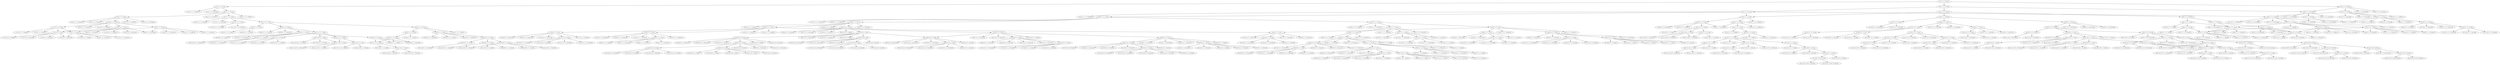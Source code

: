 strict digraph sapling0 {
overlap = none;
// 6: 5 1 1 1 1 1
73 [label="5 1 1 1 1 1 0 0 n:5"];
73 -> 428
73 -> 377
73 -> 338
428 [label="5 5 1 1 1 1 1 0 n:4"];
428 -> 469
428 -> 468
428 -> 467
469 [label="5 5 4 1 1 1 1 1 h:FN (1)"];
468 [label="5 5 5 1 1 1 1 0 h:(14,6)"];
467 [label="9 5 1 1 1 1 1 0 n:3"];
467 -> 30840
467 -> 30769
467 -> 30768
467 -> 30711
30840 [label="9 5 3 1 1 1 1 1 h:FN (1)"];
30769 [label="9 5 4 1 1 1 1 0 n:4"];
30769 -> 30828
30769 -> 30827
30769 -> 30826
30769 -> 30825
30769 -> 30824
30828 [label="9 5 4 4 1 1 1 1 h:FN (2)"];
30827 [label="9 5 5 4 1 1 1 0 h:(14,6)"];
30826 [label="9 8 5 1 1 1 1 0 h:(14,6)"];
30825 [label="9 9 4 1 1 1 1 0 h:(10,7)"];
30824 [label="13 5 4 1 1 1 1 0 n:4"];
30824 -> 31982
30824 -> 31981
30824 -> 31980
30824 -> 31979
30824 -> 31978
31982 [label="13 5 4 4 1 1 1 1 h:FN (2)"];
31981 [label="13 5 5 4 1 1 1 0 n:4"];
31981 -> 34105
31981 -> 34104
31981 -> 34103
31981 -> 34102
31981 -> 34047
34105 [label="13 5 5 4 4 1 1 1 h:FN (1)"];
34104 [label="13 5 5 5 4 1 1 0 h:(14,5)"];
34103 [label="13 8 5 5 1 1 1 0 h:(14,5)"];
34102 [label="13 9 5 4 1 1 1 0 h:(10,7)"];
34047 [label="17 5 5 4 1 1 1 0 n:4"];
34047 -> 34101
34047 -> 34100
34047 -> 34099
34047 -> 34098
34101 [label="17 5 5 4 4 1 1 1 h:(9,8)"];
34100 [label="17 5 5 5 4 1 1 0 h:(14,5)"];
34099 [label="17 8 5 5 1 1 1 0 h:(14,5)"];
34098 [label="17 9 5 4 1 1 1 0 h:(10,7)"];
31980 [label="13 8 5 1 1 1 1 0 n:4"];
31980 -> 34278
31980 -> 34103
31980 -> 34277
31980 -> 34276
31980 -> 34226
34278 [label="13 8 5 4 1 1 1 1 h:FN (1)"];
34277 [label="13 9 8 1 1 1 1 0 h:(10,7)"];
34276 [label="13 12 5 1 1 1 1 0 h:(10,7)"];
34226 [label="17 8 5 1 1 1 1 0 n:4"];
34226 -> 34275
34226 -> 34099
34226 -> 34274
34226 -> 34273
34275 [label="17 8 5 4 1 1 1 1 h:(9,8)"];
34274 [label="17 9 8 1 1 1 1 0 h:(10,7)"];
34273 [label="17 12 5 1 1 1 1 0 h:(10,7)"];
31979 [label="13 9 4 1 1 1 1 0 h:(10,7)"];
31978 [label="17 5 4 1 1 1 1 0 n:4"];
31978 -> 34465
31978 -> 34047
31978 -> 34226
31978 -> 34464
34465 [label="17 5 4 4 1 1 1 1 h:(9,8)"];
34464 [label="17 9 4 1 1 1 1 0 h:(10,7)"];
30768 [label="9 8 1 1 1 1 1 0 h:(11,7)"];
30711 [label="12 5 1 1 1 1 1 0 n:6"];
30711 -> 30747
30711 -> 30746
30711 -> 30745
30711 -> 30744
30747 [label="12 6 5 1 1 1 1 1 h:(14,6)"];
30746 [label="12 7 5 1 1 1 1 0 h:(14,6)"];
30745 [label="12 11 1 1 1 1 1 0 n:9"];
30745 -> 32259
30745 -> 32258
32259 [label="12 11 9 1 1 1 1 1 h:(10,6)"];
32258 [label="12 11 10 1 1 1 1 0 h:(10,6)"];
30744 [label="18 5 1 1 1 1 1 0 n:5"];
30744 -> 32298
30744 -> 32297
30744 -> 32296
32298 [label="18 5 5 1 1 1 1 1 n:8"];
32298 -> 34485
32298 -> 34484
34485 [label="18 9 5 5 1 1 1 1 h:(14,5)"];
34484 [label="18 13 5 1 1 1 1 1 h:(9,7)"];
32297 [label="18 6 5 1 1 1 1 0 n:5"];
32297 -> 34532
32297 -> 34531
32297 -> 34530
32297 -> 34529
34532 [label="18 6 5 5 1 1 1 1 h:(14,5)"];
34531 [label="18 6 6 5 1 1 1 0 h:(14,5)"];
34530 [label="18 10 6 1 1 1 1 0 n:4"];
34530 -> 36654
34530 -> 36653
34530 -> 36652
34530 -> 36651
36654 [label="18 10 6 4 1 1 1 1 h:(9,7)"];
36653 [label="18 10 6 5 1 1 1 0 h:(14,5)"];
36652 [label="18 10 10 1 1 1 1 0 n:9"];
36652 -> 37766
36652 -> 37765
37766 [label="18 10 10 9 1 1 1 1 h:(10,5)"];
37765 [label="18 10 10 10 1 1 1 0 h:(10,5)"];
36651 [label="18 14 6 1 1 1 1 0 n:5"];
36651 -> 37842
36651 -> 37841
36651 -> 37802
37842 [label="18 14 6 5 1 1 1 1 h:(9,7)"];
37841 [label="18 14 6 6 1 1 1 0 h:(13,5)"];
37802 [label="18 14 11 1 1 1 1 0 n:9"];
37802 -> 37820
37802 -> 37819
37820 [label="18 14 11 9 1 1 1 1 h:(9,6)"];
37819 [label="18 14 11 10 1 1 1 0 n:9"];
37819 -> 40072
37819 -> 40071
40072 [label="18 14 11 10 9 1 1 1 h:(10,4)"];
40071 [label="18 14 11 10 10 1 1 0 h:(10,4)"];
34529 [label="18 11 5 1 1 1 1 0 n:9"];
34529 -> 36677
34529 -> 36676
34529 -> 36675
36677 [label="18 11 9 5 1 1 1 1 n:8"];
36677 -> 38598
36677 -> 38597
36677 -> 38596
38598 [label="18 11 9 9 5 1 1 1 h:(14,4)"];
38597 [label="18 13 11 9 1 1 1 1 h:(9,6)"];
38596 [label="18 17 11 5 1 1 1 1 h:(9,6)"];
36676 [label="18 11 10 5 1 1 1 0 n:9"];
36676 -> 38621
36676 -> 38620
36676 -> 38619
38621 [label="18 11 10 9 5 1 1 1 h:(14,4)"];
38620 [label="18 11 10 10 5 1 1 0 h:(14,4)"];
38619 [label="18 14 11 10 1 1 1 0 n:9"];
38619 -> 40090
38619 -> 40089
40090 [label="18 14 11 10 9 1 1 1 h:(10,4)"];
40089 [label="18 14 11 10 10 1 1 0 h:(10,4)"];
36675 [label="18 14 11 1 1 1 1 0 n:9"];
36675 -> 38643
36675 -> 38619
38643 [label="18 14 11 9 1 1 1 1 n:8"];
38643 -> 40105
38643 -> 40104
40105 [label="18 14 11 9 9 1 1 1 h:(10,4)"];
40104 [label="18 17 14 11 1 1 1 1 h:(9,5)"];
32296 [label="18 10 1 1 1 1 1 0 n:4"];
32296 -> 34573
32296 -> 34534
32296 -> 34572
34573 [label="18 10 4 1 1 1 1 1 h:(9,7)"];
34534 [label="18 10 5 1 1 1 1 0 n:4"];
34534 -> 36797
34534 -> 36796
34534 -> 36795
34534 -> 36745
36797 [label="18 10 5 4 1 1 1 1 h:(9,7)"];
36796 [label="18 10 5 5 1 1 1 0 h:(14,5)"];
36795 [label="18 10 9 1 1 1 1 0 h:(10,6)"];
36745 [label="18 14 5 1 1 1 1 0 n:9"];
36745 -> 36768
36745 -> 36767
36745 -> 36766
36768 [label="18 14 9 5 1 1 1 1 n:8"];
36768 -> 39455
36768 -> 39454
36768 -> 39453
39455 [label="18 14 9 9 5 1 1 1 h:(10,5)"];
39454 [label="18 14 13 9 1 1 1 1 h:(9,6)"];
39453 [label="18 17 14 5 1 1 1 1 h:(9,6)"];
36767 [label="18 14 10 5 1 1 1 0 n:9"];
36767 -> 39478
36767 -> 39477
36767 -> 39476
39478 [label="18 14 10 9 5 1 1 1 h:(10,5)"];
39477 [label="18 14 10 10 5 1 1 0 h:(10,5)"];
39476 [label="18 14 14 10 1 1 1 0 h:(10,5)"];
36766 [label="18 14 14 1 1 1 1 0 n:9"];
36766 -> 39495
36766 -> 39476
39495 [label="18 14 14 9 1 1 1 1 h:(10,5)"];
34572 [label="18 14 1 1 1 1 1 0 n:5"];
34572 -> 37006
34572 -> 37005
37006 [label="18 14 5 1 1 1 1 1 h:(9,7)"];
37005 [label="18 14 6 1 1 1 1 0 n:5"];
37005 -> 37842
37005 -> 37841
37005 -> 37802
377 [label="6 5 1 1 1 1 0 0 n:4"];
377 -> 427
377 -> 426
377 -> 425
377 -> 375
427 [label="6 5 4 1 1 1 1 0 n:4"];
427 -> 31029
427 -> 31028
427 -> 31027
427 -> 30962
427 -> 30898
31029 [label="6 5 4 4 1 1 1 1 h:FN (1)"];
31028 [label="6 5 5 4 1 1 1 0 h:(14,6)"];
31027 [label="8 6 5 1 1 1 1 0 h:(14,6)"];
30962 [label="9 6 4 1 1 1 1 0 n:4"];
30962 -> 31020
30962 -> 31019
30962 -> 31018
30962 -> 30953
30962 -> 31017
31020 [label="9 6 4 4 1 1 1 1 h:FN (2)"];
31019 [label="9 6 5 4 1 1 1 0 h:(14,6)"];
31018 [label="9 8 6 1 1 1 1 0 h:(13,6)"];
30953 [label="10 9 4 1 1 1 1 0 h:(10,7)"];
31017 [label="13 6 4 1 1 1 1 0 n:6"];
31017 -> 32341
31017 -> 32340
31017 -> 32339
31017 -> 32338
32341 [label="13 6 6 4 1 1 1 1 h:(13,6)"];
32340 [label="13 7 6 4 1 1 1 0 h:(13,6)"];
32339 [label="13 10 6 1 1 1 1 0 h:(13,6)"];
32338 [label="13 12 4 1 1 1 1 0 n:9"];
32338 -> 34597
32338 -> 34596
32338 -> 34595
34597 [label="13 12 9 4 1 1 1 1 h:(10,6)"];
34596 [label="13 12 10 4 1 1 1 0 h:(10,6)"];
34595 [label="13 13 12 1 1 1 1 0 h:(10,6)"];
30898 [label="10 5 4 1 1 1 1 0 n:4"];
30898 -> 30956
30898 -> 30955
30898 -> 30954
30898 -> 30953
30898 -> 30952
30956 [label="10 5 4 4 1 1 1 1 h:FN (2)"];
30955 [label="10 5 5 4 1 1 1 0 h:(14,6)"];
30954 [label="10 8 5 1 1 1 1 0 h:(14,6)"];
30952 [label="14 5 4 1 1 1 1 0 n:4"];
30952 -> 32413
30952 -> 32412
30952 -> 32411
30952 -> 32410
30952 -> 32409
32413 [label="14 5 4 4 1 1 1 1 h:(9,8)"];
32412 [label="14 5 5 4 1 1 1 0 n:4"];
32412 -> 34706
32412 -> 34705
32412 -> 34704
32412 -> 34703
32412 -> 34648
34706 [label="14 5 5 4 4 1 1 1 h:FN (1)"];
34705 [label="14 5 5 5 4 1 1 0 h:(14,5)"];
34704 [label="14 8 5 5 1 1 1 0 h:(14,5)"];
34703 [label="14 9 5 4 1 1 1 0 h:(10,7)"];
34648 [label="18 5 5 4 1 1 1 0 n:4"];
34648 -> 34702
34648 -> 34701
34648 -> 34700
34648 -> 34699
34702 [label="18 5 5 4 4 1 1 1 h:(9,8)"];
34701 [label="18 5 5 5 4 1 1 0 h:(14,5)"];
34700 [label="18 8 5 5 1 1 1 0 h:(14,5)"];
34699 [label="18 9 5 4 1 1 1 0 h:(10,7)"];
32411 [label="14 8 5 1 1 1 1 0 n:4"];
32411 -> 34805
32411 -> 34704
32411 -> 34804
32411 -> 34803
32411 -> 34753
34805 [label="14 8 5 4 1 1 1 1 h:FN (1)"];
34804 [label="14 9 8 1 1 1 1 0 h:(10,7)"];
34803 [label="14 12 5 1 1 1 1 0 h:(10,7)"];
34753 [label="18 8 5 1 1 1 1 0 n:4"];
34753 -> 34802
34753 -> 34700
34753 -> 34801
34753 -> 34800
34802 [label="18 8 5 4 1 1 1 1 h:(9,8)"];
34801 [label="18 9 8 1 1 1 1 0 h:(10,7)"];
34800 [label="18 12 5 1 1 1 1 0 h:(10,7)"];
32410 [label="14 9 4 1 1 1 1 0 h:(10,7)"];
32409 [label="18 5 4 1 1 1 1 0 n:4"];
32409 -> 34857
32409 -> 34648
32409 -> 34753
32409 -> 34856
34857 [label="18 5 4 4 1 1 1 1 h:(9,8)"];
34856 [label="18 9 4 1 1 1 1 0 h:(10,7)"];
426 [label="6 5 5 1 1 1 0 0 h:(14,6)"];
425 [label="9 6 1 1 1 1 0 0 h:(13,7)"];
375 [label="10 5 1 1 1 1 0 0 n:9"];
375 -> 30633
375 -> 31198
375 -> 31197
30633 [label="10 9 5 1 1 1 1 0 h:(14,6)"];
31198 [label="10 10 5 1 1 1 0 0 h:(14,6)"];
31197 [label="14 10 1 1 1 1 0 0 n:9"];
31197 -> 32437
31197 -> 32436
32437 [label="14 10 9 1 1 1 1 0 h:(10,6)"];
32436 [label="14 10 10 1 1 1 0 0 h:(10,6)"];
338 [label="10 1 1 1 1 1 0 0 n:4"];
338 -> 376
338 -> 375
338 -> 374
376 [label="10 4 1 1 1 1 1 0 n:4"];
376 -> 31590
376 -> 30898
376 -> 31545
376 -> 31499
31590 [label="10 4 4 1 1 1 1 1 h:FN (3)"];
31545 [label="10 8 1 1 1 1 1 0 n:3"];
31545 -> 31589
31545 -> 30958
31545 -> 31588
31545 -> 30704
31589 [label="10 8 3 1 1 1 1 1 h:FN (2)"];
30958 [label="10 8 4 1 1 1 1 0 n:2"];
30958 -> 33275
30958 -> 32861
30958 -> 32860
30958 -> 32859
30958 -> 32564
33275 [label="10 8 4 2 1 1 1 1 h:FN (2)"];
32861 [label="10 8 4 3 1 1 1 0 n:3"];
32861 -> 32934
32861 -> 32933
32861 -> 32932
32861 -> 32931
32861 -> 32930
32861 -> 32929
32934 [label="10 8 4 3 3 1 1 1 h:(9,8)"];
32933 [label="10 8 4 4 3 1 1 0 n:3"];
32933 -> 35316
32933 -> 35238
32933 -> 35160
32933 -> 35159
32933 -> 35158
32933 -> 35079
35316 [label="10 8 4 4 3 3 1 1 h:(9,8)"];
35238 [label="10 8 4 4 4 3 1 0 n:9"];
35238 -> 35269
35238 -> 35268
35238 -> 35267
35238 -> 35110
35238 -> 35266
35269 [label="10 9 8 4 4 4 3 1 h:(11,6)"];
35268 [label="10 10 8 4 4 4 3 0 h:(11,6)"];
35267 [label="12 10 8 4 4 4 1 0 h:(11,6)"];
35110 [label="13 10 8 4 4 3 1 0 h:(11,6)"];
35266 [label="17 10 4 4 4 3 1 0 n:9"];
35266 -> 38676
35266 -> 38675
35266 -> 38674
35266 -> 38673
38676 [label="17 10 9 4 4 4 3 1 h:(10,6)"];
38675 [label="17 10 10 4 4 4 3 0 h:(10,6)"];
38674 [label="17 12 10 4 4 4 1 0 h:(10,6)"];
38673 [label="17 13 10 4 4 3 1 0 h:(10,6)"];
35160 [label="10 8 6 4 4 1 1 0 n:4"];
35160 -> 35224
35160 -> 35223
35160 -> 35222
35160 -> 35221
35160 -> 35220
35160 -> 35219
35224 [label="10 8 6 4 4 4 1 1 h:(9,8)"];
35223 [label="10 8 6 5 4 4 1 0 h:(14,5)"];
35222 [label="10 8 8 6 4 1 1 0 h:(11,6)"];
35221 [label="10 10 8 4 4 1 1 0 h:(11,6)"];
35220 [label="12 10 6 4 4 1 1 0 h:(10,7)"];
35219 [label="14 8 6 4 4 1 1 0 n:5"];
35219 -> 37184
35219 -> 37183
35219 -> 37182
35219 -> 37181
35219 -> 37180
37184 [label="14 8 6 5 4 4 1 1 n:6"];
37184 -> 38723
37184 -> 38722
37184 -> 38721
37184 -> 38720
37184 -> 38719
38723 [label="14 8 7 6 5 4 4 1 h:(14,4)"];
38722 [label="14 10 8 6 5 4 1 1 h:(9,7)"];
38721 [label="14 11 8 6 4 4 1 1 h:(9,7)"];
38720 [label="14 12 8 5 4 4 1 1 h:(9,7)"];
38719 [label="14 14 6 5 4 4 1 1 h:(9,7)"];
37183 [label="14 8 6 6 4 4 1 0 h:(13,5)"];
37182 [label="14 9 8 6 4 1 1 0 h:(11,6)"];
37181 [label="14 11 8 4 4 1 1 0 h:(11,6)"];
37180 [label="14 13 6 4 4 1 1 0 n:9"];
37180 -> 38751
37180 -> 38750
37180 -> 38749
37180 -> 38748
38751 [label="14 13 9 6 4 4 1 1 h:(10,6)"];
38750 [label="14 13 10 6 4 4 1 0 h:(10,6)"];
38749 [label="14 13 13 6 4 1 1 0 h:(10,6)"];
38748 [label="15 14 13 4 4 1 1 0 h:(10,6)"];
35159 [label="10 8 7 4 3 1 1 0 h:(12,6)"];
35158 [label="11 10 4 4 3 1 1 0 h:(10,7)"];
35079 [label="13 8 4 4 3 1 1 0 n:8"];
35079 -> 35117
35079 -> 35116
35079 -> 35115
35079 -> 35114
35079 -> 35113
35117 [label="13 8 8 4 4 3 1 1 h:(11,6)"];
35116 [label="13 9 8 4 4 3 1 0 h:(11,6)"];
35115 [label="13 11 8 4 4 1 1 0 h:(11,6)"];
35114 [label="13 12 8 4 3 1 1 0 h:(11,6)"];
35113 [label="16 13 4 4 3 1 1 0 n:9"];
35113 -> 38781
35113 -> 38780
35113 -> 38779
35113 -> 38778
38781 [label="16 13 9 4 4 3 1 1 h:(10,6)"];
38780 [label="16 13 10 4 4 3 1 0 h:(10,6)"];
38779 [label="16 13 12 4 4 1 1 0 h:(10,6)"];
38778 [label="16 13 13 4 3 1 1 0 h:(10,6)"];
32932 [label="10 8 6 4 1 1 1 0 h:(13,6)"];
32931 [label="10 8 7 3 1 1 1 0 h:(12,6)"];
32930 [label="11 10 4 3 1 1 1 0 h:(10,7)"];
32929 [label="13 8 4 3 1 1 1 0 n:3"];
32929 -> 35935
32929 -> 35079
32929 -> 35863
32929 -> 35862
32929 -> 35861
32929 -> 35787
35935 [label="13 8 4 3 3 1 1 1 h:(9,8)"];
35863 [label="13 8 6 4 1 1 1 0 n:2"];
35863 -> 35934
35863 -> 35154
35863 -> 35933
35863 -> 35932
35863 -> 35931
35863 -> 35930
35934 [label="13 8 6 4 2 1 1 1 h:(9,8)"];
35154 [label="13 8 6 4 3 1 1 0 n:6"];
35154 -> 37255
35154 -> 37254
35154 -> 37253
35154 -> 37252
35154 -> 37251
35154 -> 37250
37255 [label="13 8 6 6 4 3 1 1 h:(13,5)"];
37254 [label="13 8 7 6 4 3 1 0 h:(13,5)"];
37253 [label="13 9 8 6 4 1 1 0 h:(11,6)"];
37252 [label="13 10 8 6 3 1 1 0 h:(11,6)"];
37251 [label="13 12 8 4 3 1 1 0 h:(11,6)"];
37250 [label="14 13 6 4 3 1 1 0 n:9"];
37250 -> 38815
37250 -> 38814
37250 -> 38813
37250 -> 38812
37250 -> 38811
38815 [label="14 13 9 6 4 3 1 1 h:(10,6)"];
38814 [label="14 13 10 6 4 3 1 0 h:(10,6)"];
38813 [label="14 13 12 6 4 1 1 0 h:(10,6)"];
38812 [label="14 13 13 6 3 1 1 0 h:(10,6)"];
38811 [label="15 14 13 4 3 1 1 0 h:(10,6)"];
35933 [label="13 8 6 6 1 1 1 0 h:(13,5)"];
35932 [label="13 8 8 4 1 1 1 0 h:(11,6)"];
35931 [label="13 10 6 4 1 1 1 0 h:(10,7)"];
35930 [label="15 8 6 4 1 1 1 0 n:4"];
35930 -> 37354
35930 -> 37353
35930 -> 37352
35930 -> 37351
35930 -> 37350
37354 [label="15 8 6 4 4 1 1 1 h:(9,8)"];
37353 [label="15 8 6 5 4 1 1 0 h:(14,5)"];
37352 [label="15 8 8 6 1 1 1 0 h:(13,5)"];
37351 [label="15 10 8 4 1 1 1 0 h:(11,6)"];
37350 [label="15 12 6 4 1 1 1 0 h:(10,7)"];
35862 [label="13 8 7 3 1 1 1 0 h:(12,6)"];
35861 [label="13 11 4 3 1 1 1 0 h:(10,7)"];
35787 [label="16 8 4 3 1 1 1 0 n:9"];
35787 -> 35818
35787 -> 35817
35787 -> 35816
35787 -> 35815
35787 -> 35814
35818 [label="16 9 8 4 3 1 1 1 h:(11,6)"];
35817 [label="16 10 8 4 3 1 1 0 h:(11,6)"];
35816 [label="16 12 8 4 1 1 1 0 h:(11,6)"];
35815 [label="16 13 8 3 1 1 1 0 h:(11,6)"];
35814 [label="17 16 4 3 1 1 1 0 n:9"];
35814 -> 38845
35814 -> 38844
35814 -> 38843
35814 -> 38842
38845 [label="17 16 9 4 3 1 1 1 h:(10,6)"];
38844 [label="17 16 10 4 3 1 1 0 h:(10,6)"];
38843 [label="17 16 12 4 1 1 1 0 h:(10,6)"];
38842 [label="17 16 13 3 1 1 1 0 h:(10,6)"];
32860 [label="10 8 6 1 1 1 1 0 h:(13,6)"];
32859 [label="10 10 4 1 1 1 1 0 h:(10,7)"];
32564 [label="12 8 4 1 1 1 1 0 n:1"];
32564 -> 32858
32564 -> 32775
32564 -> 32705
32564 -> 32704
32564 -> 32632
32858 [label="12 8 4 1 1 1 1 1 h:FN (2)"];
32775 [label="12 8 4 2 1 1 1 0 n:7"];
32775 -> 32818
32775 -> 32817
32775 -> 32816
32775 -> 32815
32775 -> 32814
32818 [label="12 8 7 4 2 1 1 1 h:(12,6)"];
32817 [label="12 8 8 4 2 1 1 0 h:(11,6)"];
32816 [label="12 9 8 4 1 1 1 0 h:(11,6)"];
32815 [label="12 11 8 2 1 1 1 0 h:(11,6)"];
32814 [label="15 12 4 2 1 1 1 0 n:9"];
32814 -> 37384
32814 -> 37383
32814 -> 37382
32814 -> 37381
37384 [label="15 12 9 4 2 1 1 1 h:(10,6)"];
37383 [label="15 12 10 4 2 1 1 0 h:(10,6)"];
37382 [label="15 12 11 4 1 1 1 0 h:(10,6)"];
37381 [label="15 13 12 2 1 1 1 0 h:(10,6)"];
32705 [label="12 8 5 1 1 1 1 0 n:4"];
32705 -> 32757
32705 -> 32756
32705 -> 32755
32705 -> 32754
32705 -> 32753
32757 [label="12 8 5 4 1 1 1 1 h:FN (1)"];
32756 [label="12 8 5 5 1 1 1 0 h:(14,5)"];
32755 [label="12 9 8 1 1 1 1 0 h:(11,6)"];
32754 [label="12 12 5 1 1 1 1 0 h:(10,7)"];
32753 [label="16 8 5 1 1 1 1 0 n:4"];
32753 -> 36231
32753 -> 36230
32753 -> 36229
32753 -> 36228
36231 [label="16 8 5 4 1 1 1 1 h:(9,8)"];
36230 [label="16 8 5 5 1 1 1 0 h:(14,5)"];
36229 [label="16 9 8 1 1 1 1 0 h:(10,7)"];
36228 [label="16 12 5 1 1 1 1 0 h:(10,7)"];
32704 [label="12 9 4 1 1 1 1 0 h:(10,7)"];
32632 [label="13 8 4 1 1 1 1 0 n:7"];
32632 -> 32668
32632 -> 32667
32632 -> 32666
32632 -> 32665
32668 [label="13 8 7 4 1 1 1 1 h:(12,6)"];
32667 [label="13 8 8 4 1 1 1 0 h:(11,6)"];
32666 [label="13 11 8 1 1 1 1 0 h:(11,6)"];
32665 [label="15 13 4 1 1 1 1 0 n:9"];
32665 -> 37408
32665 -> 37407
32665 -> 37406
37408 [label="15 13 9 4 1 1 1 1 h:(10,6)"];
37407 [label="15 13 10 4 1 1 1 0 h:(10,6)"];
37406 [label="15 13 13 1 1 1 1 0 h:(10,6)"];
31588 [label="11 10 1 1 1 1 1 0 h:(10,7)"];
30704 [label="13 8 1 1 1 1 1 0 n:2"];
30704 -> 33730
30704 -> 33533
30704 -> 33532
30704 -> 33367
33730 [label="13 8 2 1 1 1 1 1 h:FN (2)"];
33533 [label="13 8 3 1 1 1 1 0 n:1"];
33533 -> 33729
33533 -> 33655
33533 -> 32632
33533 -> 33654
33533 -> 33595
33729 [label="13 8 3 1 1 1 1 1 h:FN (2)"];
33655 [label="13 8 3 2 1 1 1 0 n:6"];
33655 -> 33699
33655 -> 33698
33655 -> 33697
33655 -> 33696
33655 -> 33695
33699 [label="13 8 6 3 2 1 1 1 n:8"];
33699 -> 36267
33699 -> 36266
33699 -> 36265
33699 -> 36264
33699 -> 36263
36267 [label="13 9 8 6 3 2 1 1 h:(13,5)"];
36266 [label="13 10 8 6 3 1 1 1 h:(9,7)"];
36265 [label="13 11 8 6 2 1 1 1 h:(9,7)"];
36264 [label="14 13 8 3 2 1 1 1 h:(9,7)"];
36263 [label="16 13 6 3 2 1 1 1 h:(9,7)"];
33698 [label="13 8 7 3 2 1 1 0 h:(12,6)"];
33697 [label="13 8 8 3 1 1 1 0 h:(11,6)"];
33696 [label="13 9 8 2 1 1 1 0 h:(11,6)"];
33695 [label="14 13 3 2 1 1 1 0 n:9"];
33695 -> 36297
33695 -> 36296
33695 -> 36295
33695 -> 36294
36297 [label="14 13 9 3 2 1 1 1 h:(10,6)"];
36296 [label="14 13 10 3 2 1 1 0 h:(10,6)"];
36295 [label="14 13 11 3 1 1 1 0 h:(10,6)"];
36294 [label="14 13 12 2 1 1 1 0 h:(10,6)"];
33654 [label="13 9 3 1 1 1 1 0 h:(10,7)"];
33595 [label="14 8 3 1 1 1 1 0 n:7"];
33595 -> 33625
33595 -> 33624
33595 -> 33623
33595 -> 33622
33625 [label="14 8 7 3 1 1 1 1 h:(12,6)"];
33624 [label="14 8 8 3 1 1 1 0 h:(11,6)"];
33623 [label="14 10 8 1 1 1 1 0 h:(11,6)"];
33622 [label="15 14 3 1 1 1 1 0 n:9"];
33622 -> 37432
33622 -> 37431
33622 -> 37430
37432 [label="15 14 9 3 1 1 1 1 h:(10,6)"];
37431 [label="15 14 10 3 1 1 1 0 h:(10,6)"];
37430 [label="15 14 12 1 1 1 1 0 h:(10,6)"];
33532 [label="13 10 1 1 1 1 1 0 h:(10,7)"];
33367 [label="15 8 1 1 1 1 1 0 n:1"];
33367 -> 33531
33367 -> 33469
33367 -> 33468
33367 -> 33417
33531 [label="15 8 1 1 1 1 1 1 h:FN (2)"];
33469 [label="15 8 2 1 1 1 1 0 n:9"];
33469 -> 33491
33469 -> 33490
33469 -> 33489
33469 -> 33488
33491 [label="15 9 8 2 1 1 1 1 h:(11,6)"];
33490 [label="15 10 8 2 1 1 1 0 h:(11,6)"];
33489 [label="15 11 8 1 1 1 1 0 h:(11,6)"];
33488 [label="17 15 2 1 1 1 1 0 n:9"];
33488 -> 37456
33488 -> 37455
33488 -> 37454
37456 [label="17 15 9 2 1 1 1 1 h:(10,6)"];
37455 [label="17 15 10 2 1 1 1 0 h:(10,6)"];
37454 [label="17 15 11 1 1 1 1 0 h:(10,6)"];
33468 [label="15 9 1 1 1 1 1 0 h:(10,7)"];
33417 [label="16 8 1 1 1 1 1 0 n:3"];
33417 -> 33457
33417 -> 32687
33417 -> 33456
33457 [label="16 8 3 1 1 1 1 1 h:(9,8)"];
32687 [label="16 8 4 1 1 1 1 0 n:2"];
32687 -> 36358
32687 -> 36013
32687 -> 36357
32687 -> 36356
32687 -> 36355
36358 [label="16 8 4 2 1 1 1 1 h:(9,8)"];
36013 [label="16 8 4 3 1 1 1 0 n:8"];
36013 -> 37494
36013 -> 37493
36013 -> 37492
36013 -> 37491
36013 -> 37490
37494 [label="16 8 8 4 3 1 1 1 h:(11,6)"];
37493 [label="16 9 8 4 3 1 1 0 h:(11,6)"];
37492 [label="16 11 8 4 1 1 1 0 h:(11,6)"];
37491 [label="16 12 8 3 1 1 1 0 h:(11,6)"];
37490 [label="16 16 4 3 1 1 1 0 n:9"];
37490 -> 38875
37490 -> 38874
37490 -> 38873
37490 -> 38872
38875 [label="16 16 9 4 3 1 1 1 h:(10,6)"];
38874 [label="16 16 10 4 3 1 1 0 h:(10,6)"];
38873 [label="16 16 12 4 1 1 1 0 h:(10,6)"];
38872 [label="16 16 13 3 1 1 1 0 h:(10,6)"];
36357 [label="16 8 6 1 1 1 1 0 h:(13,6)"];
36356 [label="16 10 4 1 1 1 1 0 h:(10,7)"];
36355 [label="18 8 4 1 1 1 1 0 n:2"];
36355 -> 37598
36355 -> 37526
36355 -> 37597
36355 -> 37596
37598 [label="18 8 4 2 1 1 1 1 h:(9,8)"];
37526 [label="18 8 4 3 1 1 1 0 n:7"];
37526 -> 38919
37526 -> 38918
37526 -> 38917
37526 -> 38916
37526 -> 38915
38919 [label="18 8 7 4 3 1 1 1 n:6"];
38919 -> 39542
38919 -> 39541
38919 -> 39540
38919 -> 39539
38919 -> 39538
39542 [label="18 8 7 7 4 3 1 1 h:(12,5)"];
39541 [label="18 9 8 7 4 1 1 1 h:(12,5)"];
39540 [label="18 10 8 7 3 1 1 1 h:(9,7)"];
39539 [label="18 13 8 4 3 1 1 1 h:(9,7)"];
39538 [label="18 14 7 4 3 1 1 1 h:(9,7)"];
38918 [label="18 8 8 4 3 1 1 0 h:(11,6)"];
38917 [label="18 10 8 4 1 1 1 0 h:(11,6)"];
38916 [label="18 11 8 3 1 1 1 0 h:(11,6)"];
38915 [label="18 15 4 3 1 1 1 0 n:9"];
38915 -> 39572
38915 -> 39571
38915 -> 39570
38915 -> 39569
39572 [label="18 15 9 4 3 1 1 1 h:(10,6)"];
39571 [label="18 15 10 4 3 1 1 0 h:(10,6)"];
39570 [label="18 15 12 4 1 1 1 0 h:(10,6)"];
39569 [label="18 15 13 3 1 1 1 0 h:(10,6)"];
37597 [label="18 8 6 1 1 1 1 0 n:4"];
37597 -> 39004
37597 -> 39003
37597 -> 39002
37597 -> 39001
39004 [label="18 8 6 4 1 1 1 1 h:(9,8)"];
39003 [label="18 8 6 5 1 1 1 0 h:(14,5)"];
39002 [label="18 10 8 1 1 1 1 0 h:(11,6)"];
39001 [label="18 12 6 1 1 1 1 0 h:(10,7)"];
37596 [label="18 10 4 1 1 1 1 0 h:(10,7)"];
33456 [label="16 11 1 1 1 1 1 0 h:(10,7)"];
31499 [label="14 4 1 1 1 1 1 0 n:5"];
31499 -> 31535
31499 -> 31011
31499 -> 31534
31535 [label="14 5 4 1 1 1 1 1 h:FN (2)"];
31011 [label="14 6 4 1 1 1 1 0 n:5"];
31011 -> 33778
31011 -> 33777
31011 -> 33776
31011 -> 33775
33778 [label="14 6 5 4 1 1 1 1 h:FN (1)"];
33777 [label="14 6 6 4 1 1 1 0 h:(13,6)"];
33776 [label="14 9 6 1 1 1 1 0 h:(13,6)"];
33775 [label="14 11 4 1 1 1 1 0 n:9"];
33775 -> 36382
33775 -> 36381
33775 -> 36380
36382 [label="14 11 9 4 1 1 1 1 h:(9,7)"];
36381 [label="14 11 10 4 1 1 1 0 n:9"];
36381 -> 39028
36381 -> 39027
36381 -> 39026
39028 [label="14 11 10 9 4 1 1 1 h:(10,5)"];
39027 [label="14 11 10 10 4 1 1 0 h:(10,5)"];
39026 [label="14 13 11 10 1 1 1 0 h:(10,5)"];
36380 [label="14 13 11 1 1 1 1 0 n:9"];
36380 -> 39045
36380 -> 39026
39045 [label="14 13 11 9 1 1 1 1 h:(10,5)"];
31534 [label="14 9 1 1 1 1 1 0 n:5"];
31534 -> 33818
31534 -> 33776
31534 -> 33817
33818 [label="14 9 5 1 1 1 1 1 h:FN (1)"];
33817 [label="14 14 1 1 1 1 1 0 n:5"];
33817 -> 36436
33817 -> 36435
36436 [label="14 14 5 1 1 1 1 1 h:(9,8)"];
36435 [label="14 14 6 1 1 1 1 0 n:5"];
36435 -> 37641
36435 -> 37640
36435 -> 37639
37641 [label="14 14 6 5 1 1 1 1 h:(9,7)"];
37640 [label="14 14 6 6 1 1 1 0 h:(13,5)"];
37639 [label="14 14 11 1 1 1 1 0 n:4"];
37639 -> 39213
37639 -> 39162
37639 -> 39124
37639 -> 39080
39213 [label="14 14 11 4 1 1 1 1 h:(9,7)"];
39162 [label="14 14 11 5 1 1 1 0 n:9"];
39162 -> 39183
39162 -> 39182
39162 -> 39181
39183 [label="14 14 11 9 5 1 1 1 h:(14,4)"];
39182 [label="14 14 11 10 5 1 1 0 h:(14,4)"];
39181 [label="14 14 14 11 1 1 1 0 n:9"];
39181 -> 40123
39181 -> 40122
40123 [label="14 14 14 11 9 1 1 1 h:(10,4)"];
40122 [label="14 14 14 11 10 1 1 0 h:(10,4)"];
39124 [label="15 14 14 1 1 1 1 0 n:5"];
39124 -> 39154
39124 -> 39153
39154 [label="15 14 14 5 1 1 1 1 h:(9,6)"];
39153 [label="15 14 14 6 1 1 1 0 n:5"];
39153 -> 39610
39153 -> 39609
39153 -> 39608
39610 [label="15 14 14 6 5 1 1 1 h:(9,6)"];
39609 [label="15 14 14 6 6 1 1 0 h:(13,4)"];
39608 [label="15 14 14 11 1 1 1 0 n:9"];
39608 -> 40141
39608 -> 40140
40141 [label="15 14 14 11 9 1 1 1 h:(9,5)"];
40140 [label="15 14 14 11 10 1 1 0 n:9"];
40140 -> 40565
40140 -> 40564
40565 [label="15 14 14 11 10 9 1 1 h:(10,3)"];
40564 [label="15 14 14 11 10 10 1 0 h:(10,3)"];
39080 [label="18 14 11 1 1 1 1 0 n:9"];
39080 -> 39098
39080 -> 39097
39098 [label="18 14 11 9 1 1 1 1 h:(9,6)"];
39097 [label="18 14 11 10 1 1 1 0 n:9"];
39097 -> 40179
39097 -> 40178
40179 [label="18 14 11 10 9 1 1 1 h:(10,4)"];
40178 [label="18 14 11 10 10 1 1 0 h:(10,4)"];
374 [label="14 1 1 1 1 1 0 0 n:4"];
374 -> 31499
374 -> 31219
374 -> 31775
31219 [label="14 5 1 1 1 1 0 0 n:8"];
31219 -> 31244
31219 -> 31243
31219 -> 31242
31244 [label="14 8 5 1 1 1 1 0 n:7"];
31244 -> 36475
31244 -> 36474
31244 -> 36473
31244 -> 36472
36475 [label="14 8 7 5 1 1 1 1 h:(14,5)"];
36474 [label="14 8 8 5 1 1 1 0 h:(14,5)"];
36473 [label="14 12 8 1 1 1 1 0 n:7"];
36473 -> 37674
36473 -> 37673
36473 -> 37672
37674 [label="14 12 8 7 1 1 1 1 h:(12,5)"];
37673 [label="14 12 8 8 1 1 1 0 h:(11,5)"];
37672 [label="15 14 12 1 1 1 1 0 n:9"];
37672 -> 39231
37672 -> 39230
39231 [label="15 14 12 9 1 1 1 1 h:(10,5)"];
39230 [label="15 14 12 10 1 1 1 0 h:(10,5)"];
36472 [label="15 14 5 1 1 1 1 0 n:6"];
36472 -> 37713
36472 -> 37712
36472 -> 37711
37713 [label="15 14 6 5 1 1 1 1 n:7"];
37713 -> 39260
37713 -> 39259
37713 -> 39258
39260 [label="15 14 8 6 5 1 1 1 h:(14,4)"];
39259 [label="15 14 12 6 1 1 1 1 h:(9,6)"];
39258 [label="15 14 13 5 1 1 1 1 h:(9,6)"];
37712 [label="15 14 7 5 1 1 1 0 n:5"];
37712 -> 39306
37712 -> 39305
37712 -> 39304
37712 -> 39303
39306 [label="15 14 7 5 5 1 1 1 h:(14,4)"];
39305 [label="15 14 7 6 5 1 1 0 h:(14,4)"];
39304 [label="15 14 10 7 1 1 1 0 n:9"];
39304 -> 39636
39304 -> 39635
39304 -> 39634
39636 [label="15 14 10 9 7 1 1 1 h:(12,4)"];
39635 [label="15 14 10 10 7 1 1 0 h:(12,4)"];
39634 [label="16 15 14 10 1 1 1 0 n:9"];
39634 -> 40197
39634 -> 40196
40197 [label="16 15 14 10 9 1 1 1 h:(10,4)"];
40196 [label="16 15 14 10 10 1 1 0 h:(10,4)"];
39303 [label="15 14 12 5 1 1 1 0 n:7"];
39303 -> 39792
39303 -> 39791
39303 -> 39790
39792 [label="15 14 12 7 5 1 1 1 h:(14,4)"];
39791 [label="15 14 12 8 5 1 1 0 h:(14,4)"];
39790 [label="15 14 12 12 1 1 1 0 n:9"];
39790 -> 40215
39790 -> 40214
40215 [label="15 14 12 12 9 1 1 1 h:(10,4)"];
40214 [label="15 14 12 12 10 1 1 0 h:(10,4)"];
37711 [label="15 14 11 1 1 1 1 0 n:9"];
37711 -> 39324
37711 -> 39323
39324 [label="15 14 11 9 1 1 1 1 h:(10,5)"];
39323 [label="15 14 11 10 1 1 1 0 h:(10,5)"];
31243 [label="14 9 5 1 1 1 0 0 n:7"];
31243 -> 36508
31243 -> 36507
31243 -> 36506
31243 -> 36505
36508 [label="14 9 7 5 1 1 1 0 h:(14,5)"];
36507 [label="14 9 8 5 1 1 0 0 h:(14,5)"];
36506 [label="14 12 9 1 1 1 0 0 h:(10,6)"];
36505 [label="16 14 5 1 1 1 0 0 n:6"];
36505 -> 37748
36505 -> 37747
36505 -> 37746
37748 [label="16 14 6 5 1 1 1 0 n:7"];
37748 -> 39360
37748 -> 39359
37748 -> 39358
37748 -> 39357
39360 [label="16 14 7 6 5 1 1 1 h:(14,4)"];
39359 [label="16 14 8 6 5 1 1 0 h:(14,4)"];
39358 [label="16 14 12 6 1 1 1 0 n:7"];
39358 -> 39936
39358 -> 39935
39358 -> 39934
39936 [label="16 14 12 7 6 1 1 1 h:(13,4)"];
39935 [label="16 14 12 8 6 1 1 0 h:(13,4)"];
39934 [label="16 14 13 12 1 1 1 0 n:9"];
39934 -> 40233
39934 -> 40232
40233 [label="16 14 13 12 9 1 1 1 h:(10,4)"];
40232 [label="16 14 13 12 10 1 1 0 h:(10,4)"];
39357 [label="16 14 13 5 1 1 1 0 n:6"];
39357 -> 39975
39357 -> 39974
39357 -> 39973
39975 [label="16 14 13 6 5 1 1 1 n:8"];
39975 -> 40258
39975 -> 40257
39975 -> 40256
40258 [label="16 14 13 9 6 5 1 1 h:(14,3)"];
40257 [label="16 14 13 13 6 1 1 1 h:(9,5)"];
40256 [label="16 14 14 13 5 1 1 1 h:(9,5)"];
39974 [label="16 14 13 7 5 1 1 0 n:6"];
39974 -> 40299
39974 -> 40298
39974 -> 40297
39974 -> 40296
40299 [label="16 14 13 7 6 5 1 1 h:(14,3)"];
40298 [label="16 14 13 7 7 5 1 0 h:(14,3)"];
40297 [label="16 14 13 11 7 1 1 0 n:8"];
40297 -> 40423
40297 -> 40422
40297 -> 40421
40423 [label="16 14 13 11 8 7 1 1 h:(12,3)"];
40422 [label="16 14 13 11 9 7 1 0 h:(12,3)"];
40421 [label="16 15 14 13 11 1 1 0 n:9"];
40421 -> 40579
40421 -> 40578
40579 [label="16 15 14 13 11 9 1 1 h:(10,3)"];
40578 [label="16 15 14 13 11 10 1 0 h:(10,3)"];
40296 [label="16 14 13 13 5 1 1 0 n:6"];
40296 -> 40470
40296 -> 40469
40296 -> 40431
40470 [label="16 14 13 13 6 5 1 1 h:(14,3)"];
40469 [label="16 14 13 13 7 5 1 0 h:(14,3)"];
40431 [label="16 14 13 13 11 1 1 0 n:9"];
40431 -> 40597
40431 -> 40596
40597 [label="16 14 13 13 11 9 1 1 h:(10,3)"];
40596 [label="16 14 13 13 11 10 1 0 h:(10,3)"];
39973 [label="16 14 13 11 1 1 1 0 n:9"];
39973 -> 40323
39973 -> 40322
40323 [label="16 14 13 11 9 1 1 1 h:(10,4)"];
40322 [label="16 14 13 11 10 1 1 0 h:(10,4)"];
37747 [label="16 14 7 5 1 1 0 0 n:6"];
37747 -> 39364
37747 -> 39410
37747 -> 39409
37747 -> 39408
39364 [label="16 14 7 6 5 1 1 0 h:(14,4)"];
39410 [label="16 14 7 7 5 1 0 0 h:(14,4)"];
39409 [label="16 14 11 7 1 1 0 0 n:9"];
39409 -> 39996
39409 -> 39995
39409 -> 39994
39996 [label="16 14 11 9 7 1 1 0 h:(12,4)"];
39995 [label="16 14 11 10 7 1 0 0 h:(12,4)"];
39994 [label="16 16 14 11 1 1 0 0 n:9"];
39994 -> 40341
39994 -> 40340
40341 [label="16 16 14 11 9 1 1 0 h:(10,4)"];
40340 [label="16 16 14 11 10 1 0 0 h:(10,4)"];
39408 [label="16 14 13 5 1 1 0 0 n:7"];
39408 -> 40046
39408 -> 40045
39408 -> 40044
40046 [label="16 14 13 7 5 1 1 0 n:6"];
40046 -> 40299
40046 -> 40298
40046 -> 40297
40046 -> 40296
40045 [label="16 14 13 8 5 1 0 0 n:6"];
40045 -> 40380
40045 -> 40379
40045 -> 40378
40045 -> 40377
40380 [label="16 14 13 8 6 5 1 0 h:(14,3)"];
40379 [label="16 14 13 8 7 5 0 0 h:(14,3)"];
40378 [label="16 14 13 11 8 1 0 0 n:8"];
40378 -> 40499
40378 -> 40498
40378 -> 40497
40499 [label="16 14 13 11 8 8 1 0 h:(11,3)"];
40498 [label="16 14 13 11 9 8 0 0 h:(11,3)"];
40497 [label="16 16 14 13 11 1 0 0 n:9"];
40497 -> 40609
40497 -> 40608
40609 [label="16 16 14 13 11 9 1 0 h:(10,3)"];
40608 [label="16 16 14 13 11 10 0 0 h:(10,3)"];
40377 [label="16 14 14 13 5 1 0 0 n:6"];
40377 -> 40542
40377 -> 40541
40377 -> 40506
40542 [label="16 14 14 13 6 5 1 0 h:(14,3)"];
40541 [label="16 14 14 13 7 5 0 0 h:(14,3)"];
40506 [label="16 14 14 13 11 1 0 0 n:9"];
40506 -> 40625
40506 -> 40624
40625 [label="16 14 14 13 11 9 1 0 h:(10,3)"];
40624 [label="16 14 14 13 11 10 0 0 h:(10,3)"];
40044 [label="16 14 13 12 1 1 0 0 n:9"];
40044 -> 40398
40044 -> 40397
40398 [label="16 14 13 12 9 1 1 0 h:(10,4)"];
40397 [label="16 14 13 12 10 1 0 0 h:(10,4)"];
37746 [label="16 14 11 1 1 1 0 0 n:9"];
37746 -> 39433
37746 -> 39432
39433 [label="16 14 11 9 1 1 1 0 h:(10,5)"];
39432 [label="16 14 11 10 1 1 0 0 h:(10,5)"];
31242 [label="14 13 1 1 1 1 0 0 n:9"];
31242 -> 36526
31242 -> 36525
36526 [label="14 13 9 1 1 1 1 0 h:(10,6)"];
36525 [label="14 13 10 1 1 1 0 0 h:(10,6)"];
31775 [label="18 1 1 1 1 1 0 0 n:4"];
31775 -> 31537
31775 -> 31258
31537 [label="18 4 1 1 1 1 1 0 n:4"];
31537 -> 33863
31537 -> 32409
31537 -> 33862
33863 [label="18 4 4 1 1 1 1 1 h:(9,8)"];
33862 [label="18 8 1 1 1 1 1 0 n:4"];
33862 -> 36565
33862 -> 34753
33862 -> 36564
36565 [label="18 8 4 1 1 1 1 1 h:(9,8)"];
36564 [label="18 12 1 1 1 1 1 0 h:(10,7)"];
31258 [label="18 5 1 1 1 1 0 0 n:4"];
31258 -> 32409
31258 -> 33908
31258 -> 33907
33908 [label="18 5 5 1 1 1 0 0 n:4"];
33908 -> 34648
33908 -> 36607
33908 -> 36606
36607 [label="18 5 5 5 1 1 0 0 h:(14,5)"];
36606 [label="18 9 5 1 1 1 0 0 h:(10,7)"];
33907 [label="18 9 1 1 1 1 0 0 h:(10,7)"];
}
